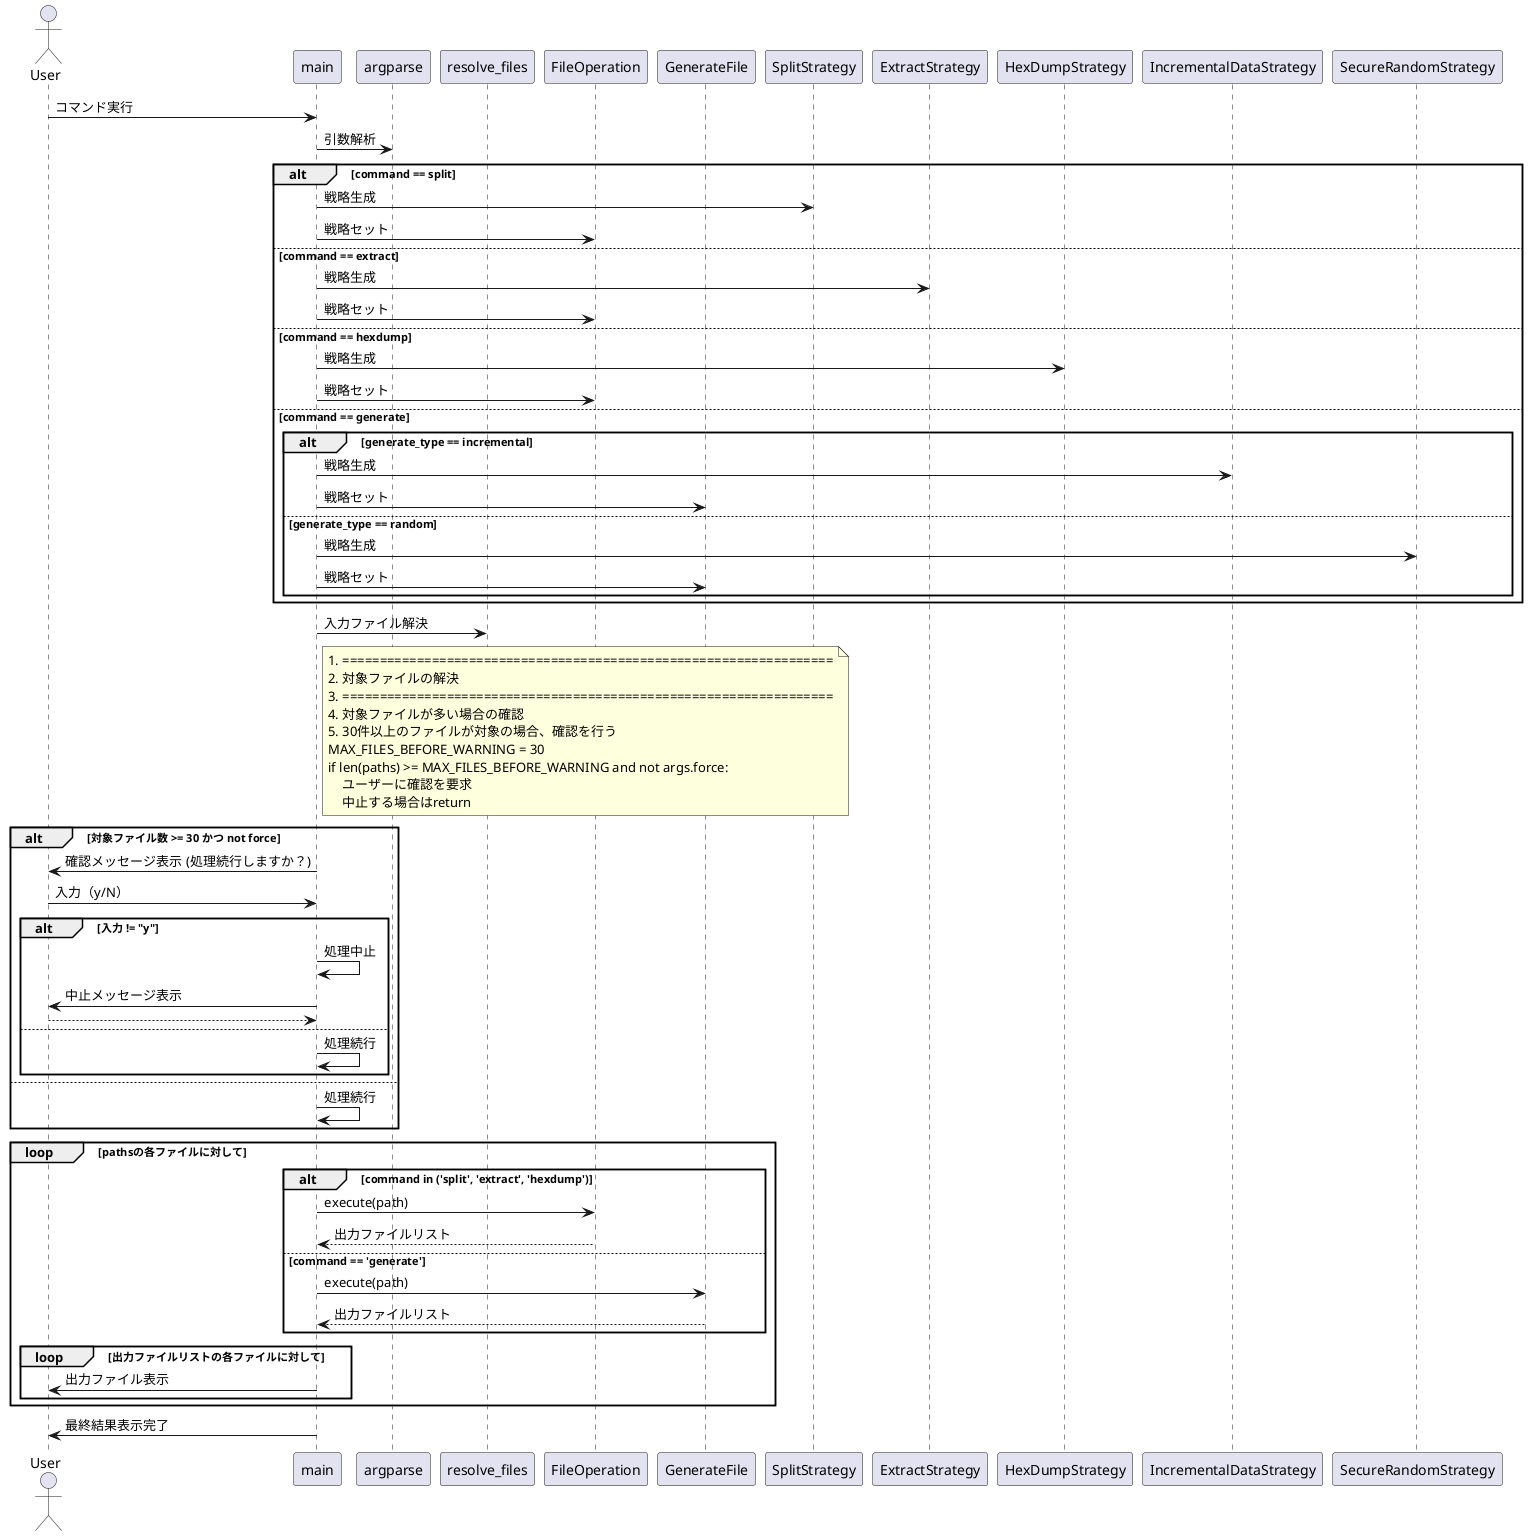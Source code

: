 @startuml
actor User
participant main
participant argparse as ArgParser
participant resolve_files as Resolver
participant FileOperation
participant GenerateFile
participant SplitStrategy
participant ExtractStrategy
participant HexDumpStrategy
participant IncrementalDataStrategy
participant SecureRandomStrategy

User -> main: コマンド実行
main -> ArgParser: 引数解析
alt command == split
    main -> SplitStrategy: 戦略生成
    main -> FileOperation: 戦略セット
else command == extract
    main -> ExtractStrategy: 戦略生成
    main -> FileOperation: 戦略セット
else command == hexdump
    main -> HexDumpStrategy: 戦略生成
    main -> FileOperation: 戦略セット
else command == generate
    alt generate_type == incremental
        main -> IncrementalDataStrategy: 戦略生成
        main -> GenerateFile: 戦略セット
    else generate_type == random
        main -> SecureRandomStrategy: 戦略生成
        main -> GenerateFile: 戦略セット
    end
end
main -> Resolver: 入力ファイル解決
note right of main
  #==================================================================
  # 対象ファイルの解決
  # ==================================================================
  # 対象ファイルが多い場合の確認
  # 30件以上のファイルが対象の場合、確認を行う
  MAX_FILES_BEFORE_WARNING = 30
  if len(paths) >= MAX_FILES_BEFORE_WARNING and not args.force:
      ユーザーに確認を要求
      中止する場合はreturn
end note

alt 対象ファイル数 >= 30 かつ not force
    main -> User: 確認メッセージ表示 (処理続行しますか？)
    User -> main: 入力（y/N）
    alt 入力 != "y"
        main -> main: 処理中止
        main -> User: 中止メッセージ表示
        return
    else
        main -> main: 処理続行
    end
else
    main -> main: 処理続行
end

loop pathsの各ファイルに対して
    alt command in ('split', 'extract', 'hexdump')
        main -> FileOperation: execute(path)
        FileOperation --> main: 出力ファイルリスト
    else command == 'generate'
        main -> GenerateFile: execute(path)
        GenerateFile --> main: 出力ファイルリスト
    end

    loop 出力ファイルリストの各ファイルに対して
        main -> User: 出力ファイル表示
    end
end

main -> User: 最終結果表示完了
@enduml
